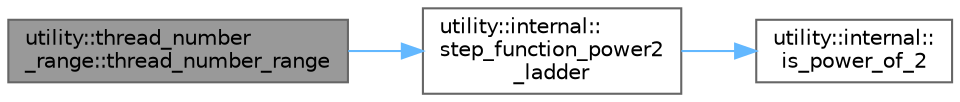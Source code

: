 digraph "utility::thread_number_range::thread_number_range"
{
 // LATEX_PDF_SIZE
  bgcolor="transparent";
  edge [fontname=Helvetica,fontsize=10,labelfontname=Helvetica,labelfontsize=10];
  node [fontname=Helvetica,fontsize=10,shape=box,height=0.2,width=0.4];
  rankdir="LR";
  Node1 [id="Node000001",label="utility::thread_number\l_range::thread_number_range",height=0.2,width=0.4,color="gray40", fillcolor="grey60", style="filled", fontcolor="black",tooltip=" "];
  Node1 -> Node2 [id="edge1_Node000001_Node000002",color="steelblue1",style="solid",tooltip=" "];
  Node2 [id="Node000002",label="utility::internal::\lstep_function_power2\l_ladder",height=0.2,width=0.4,color="grey40", fillcolor="white", style="filled",URL="$namespaceutility_1_1internal.html#ad0c80d526f89b1f0ce8b4d5555faf6a0",tooltip=" "];
  Node2 -> Node3 [id="edge2_Node000002_Node000003",color="steelblue1",style="solid",tooltip=" "];
  Node3 [id="Node000003",label="utility::internal::\lis_power_of_2",height=0.2,width=0.4,color="grey40", fillcolor="white", style="filled",URL="$namespaceutility_1_1internal.html#aceb2589a81a7f91a258f3ef9bf3533d8",tooltip=" "];
}
